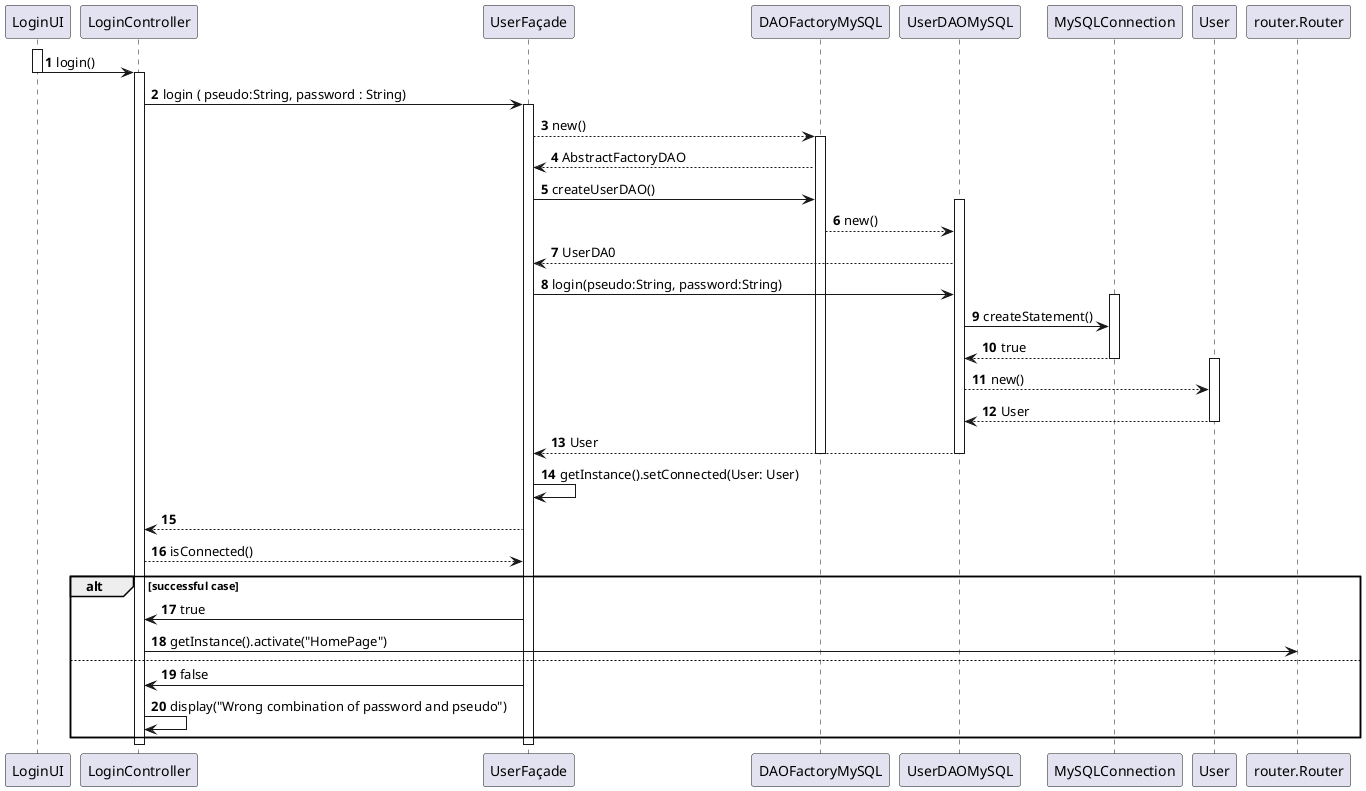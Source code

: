@startuml
autonumber
activate LoginUI
LoginUI -> LoginController : login()
deactivate LoginUI
activate LoginController
LoginController -> UserFaçade : login ( pseudo:String, password : String)

activate UserFaçade
UserFaçade --> DAOFactoryMySQL : new()
activate DAOFactoryMySQL
DAOFactoryMySQL --> UserFaçade : AbstractFactoryDAO
UserFaçade ->DAOFactoryMySQL : createUserDAO()
activate UserDAOMySQL
DAOFactoryMySQL --> UserDAOMySQL : new()
UserDAOMySQL -->UserFaçade : UserDA0
UserFaçade -> UserDAOMySQL : login(pseudo:String, password:String)
activate MySQLConnection
UserDAOMySQL -> MySQLConnection : createStatement()
MySQLConnection --> UserDAOMySQL : true
deactivate MySQLConnection
activate User
UserDAOMySQL --> User : new()
User --> UserDAOMySQL : User

deactivate User


UserDAOMySQL --> UserFaçade : User

deactivate UserDAOMySQL
deactivate DAOFactoryMySQL
UserFaçade->UserFaçade : getInstance().setConnected(User: User)

UserFaçade --> LoginController
LoginController --> UserFaçade : isConnected()

alt successful case
    UserFaçade -> LoginController : true
    LoginController -> router.Router : getInstance().activate("HomePage")


else
    UserFaçade -> LoginController : false
    LoginController -> LoginController : display("Wrong combination of password and pseudo")


end
deactivate UserFaçade
deactivate LoginController

@enduml